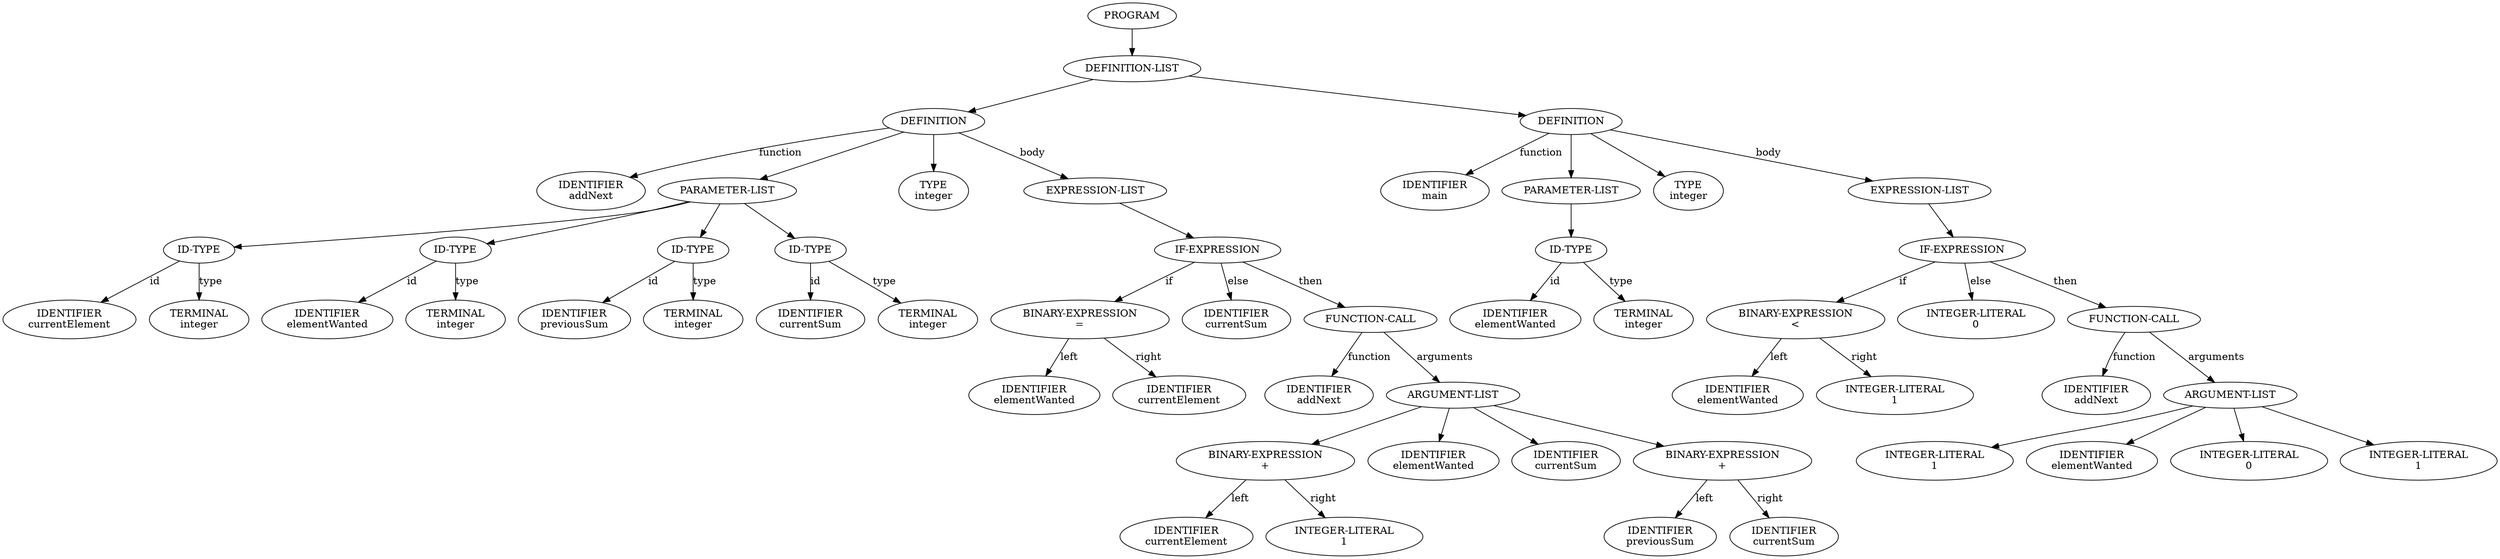digraph AST {
node0 [label="PROGRAM"]
node1 [label="DEFINITION-LIST"]
node2 [label="DEFINITION"]
node3 [label="IDENTIFIER\naddNext"]
node4 [label="PARAMETER-LIST"]
node5 [label="ID-TYPE"]
node6 [label="IDENTIFIER\ncurrentElement"]
node7 [label="TERMINAL\ninteger"]
node8 [label="ID-TYPE"]
node9 [label="IDENTIFIER\nelementWanted"]
node10 [label="TERMINAL\ninteger"]
node11 [label="ID-TYPE"]
node12 [label="IDENTIFIER\npreviousSum"]
node13 [label="TERMINAL\ninteger"]
node14 [label="ID-TYPE"]
node15 [label="IDENTIFIER\ncurrentSum"]
node16 [label="TERMINAL\ninteger"]
node17 [label="TYPE\ninteger"]
node18 [label="EXPRESSION-LIST"]
node19 [label="IF-EXPRESSION"]
node20 [label="BINARY-EXPRESSION\n="]
node21 [label="IDENTIFIER\nelementWanted"]
node22 [label="IDENTIFIER\ncurrentElement"]
node23 [label="IDENTIFIER\ncurrentSum"]
node24 [label="FUNCTION-CALL"]
node25 [label="IDENTIFIER\naddNext"]
node26 [label="ARGUMENT-LIST"]
node27 [label="BINARY-EXPRESSION\n+"]
node28 [label="IDENTIFIER\ncurrentElement"]
node29 [label="INTEGER-LITERAL\n1"]
node30 [label="IDENTIFIER\nelementWanted"]
node31 [label="IDENTIFIER\ncurrentSum"]
node32 [label="BINARY-EXPRESSION\n+"]
node33 [label="IDENTIFIER\npreviousSum"]
node34 [label="IDENTIFIER\ncurrentSum"]
node35 [label="DEFINITION"]
node36 [label="IDENTIFIER\nmain"]
node37 [label="PARAMETER-LIST"]
node38 [label="ID-TYPE"]
node39 [label="IDENTIFIER\nelementWanted"]
node40 [label="TERMINAL\ninteger"]
node41 [label="TYPE\ninteger"]
node42 [label="EXPRESSION-LIST"]
node43 [label="IF-EXPRESSION"]
node44 [label="BINARY-EXPRESSION\n<"]
node45 [label="IDENTIFIER\nelementWanted"]
node46 [label="INTEGER-LITERAL\n1"]
node47 [label="INTEGER-LITERAL\n0"]
node48 [label="FUNCTION-CALL"]
node49 [label="IDENTIFIER\naddNext"]
node50 [label="ARGUMENT-LIST"]
node51 [label="INTEGER-LITERAL\n1"]
node52 [label="IDENTIFIER\nelementWanted"]
node53 [label="INTEGER-LITERAL\n0"]
node54 [label="INTEGER-LITERAL\n1"]
node2 -> node3 [label="function"]
node5 -> node6 [label="id"]
node5 -> node7 [label="type"]
node4 -> node5
node8 -> node9 [label="id"]
node8 -> node10 [label="type"]
node4 -> node8
node11 -> node12 [label="id"]
node11 -> node13 [label="type"]
node4 -> node11
node14 -> node15 [label="id"]
node14 -> node16 [label="type"]
node4 -> node14
node2 -> node4
node2 -> node17
node20 -> node21 [label="left"]
node20 -> node22 [label="right"]
node19 -> node20 [label="if"]
node19 -> node23 [label="else"]
node24 -> node25 [label="function"]
node27 -> node28 [label="left"]
node27 -> node29 [label="right"]
node26 -> node27
node26 -> node30
node26 -> node31
node32 -> node33 [label="left"]
node32 -> node34 [label="right"]
node26 -> node32
node24 -> node26 [label="arguments"]
node19 -> node24 [label="then"]
node18 -> node19
node2 -> node18 [label="body"]
node1 -> node2
node35 -> node36 [label="function"]
node38 -> node39 [label="id"]
node38 -> node40 [label="type"]
node37 -> node38
node35 -> node37
node35 -> node41
node44 -> node45 [label="left"]
node44 -> node46 [label="right"]
node43 -> node44 [label="if"]
node43 -> node47 [label="else"]
node48 -> node49 [label="function"]
node50 -> node51
node50 -> node52
node50 -> node53
node50 -> node54
node48 -> node50 [label="arguments"]
node43 -> node48 [label="then"]
node42 -> node43
node35 -> node42 [label="body"]
node1 -> node35
node0 -> node1
}